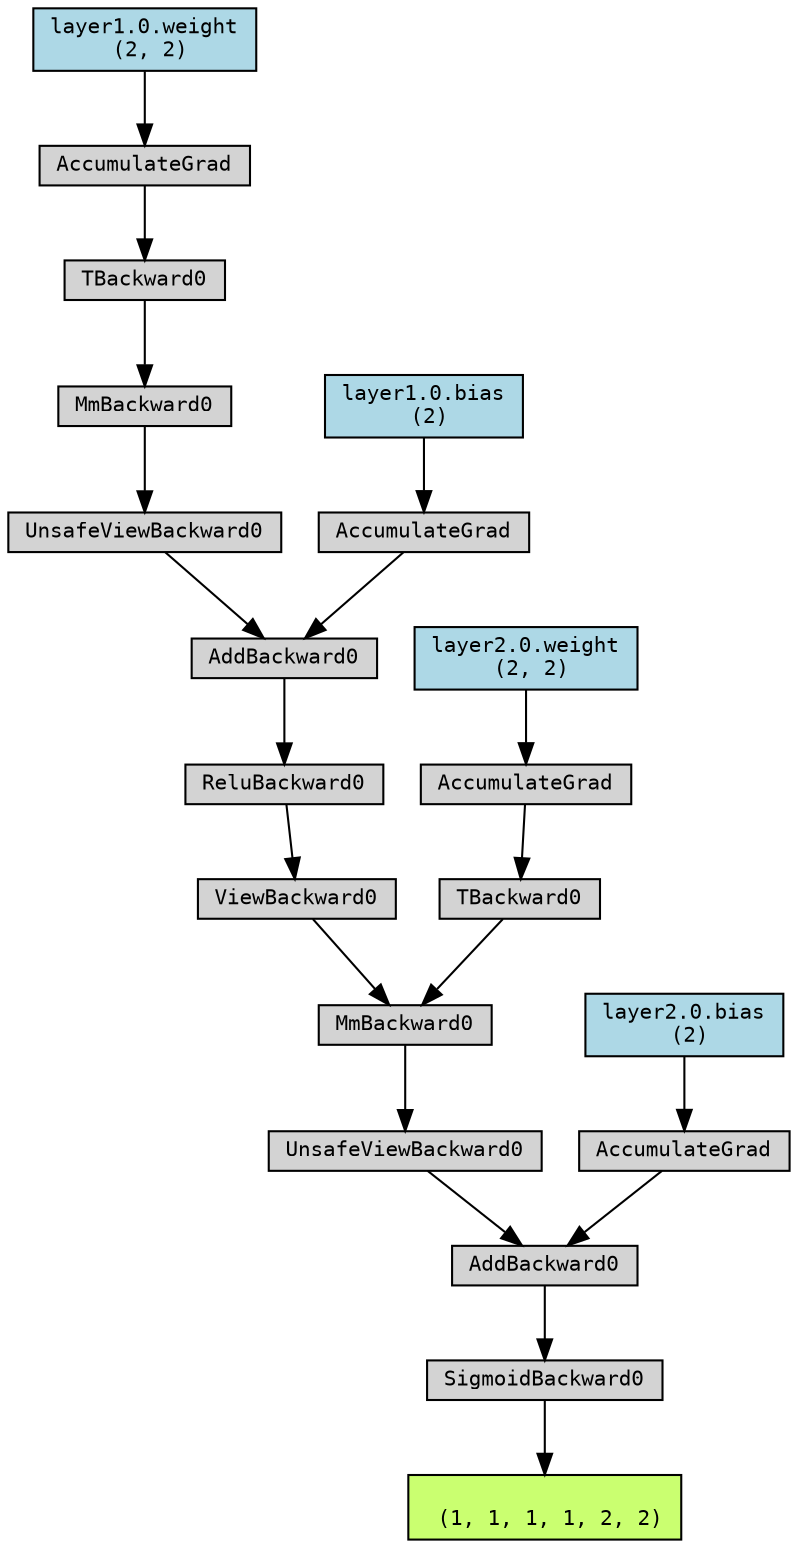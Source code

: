 digraph {
	graph [size="12,12"]
	node [align=left fontname=monospace fontsize=10 height=0.2 ranksep=0.1 shape=box style=filled]
	140415025810624 [label="
 (1, 1, 1, 1, 2, 2)" fillcolor=darkolivegreen1]
	140415025802400 [label=SigmoidBackward0]
	140415025801776 -> 140415025802400
	140415025801776 [label=AddBackward0]
	140415025802160 -> 140415025801776
	140415025802160 [label=UnsafeViewBackward0]
	140415025801680 -> 140415025802160
	140415025801680 [label=MmBackward0]
	140415025801200 -> 140415025801680
	140415025801200 [label=ViewBackward0]
	140415025801296 -> 140415025801200
	140415025801296 [label=ReluBackward0]
	140415025801536 -> 140415025801296
	140415025801536 [label=AddBackward0]
	140415025801152 -> 140415025801536
	140415025801152 [label=UnsafeViewBackward0]
	140415025800960 -> 140415025801152
	140415025800960 [label=MmBackward0]
	140415025800768 -> 140415025800960
	140415025800768 [label=TBackward0]
	140415025800672 -> 140415025800768
	140419065728352 [label="layer1.0.weight
 (2, 2)" fillcolor=lightblue]
	140419065728352 -> 140415025800672
	140415025800672 [label=AccumulateGrad]
	140415025800816 -> 140415025801536
	140419065728272 [label="layer1.0.bias
 (2)" fillcolor=lightblue]
	140419065728272 -> 140415025800816
	140415025800816 [label=AccumulateGrad]
	140415025801824 -> 140415025801680
	140415025801824 [label=TBackward0]
	140415025801584 -> 140415025801824
	140419065754864 [label="layer2.0.weight
 (2, 2)" fillcolor=lightblue]
	140419065754864 -> 140415025801584
	140415025801584 [label=AccumulateGrad]
	140415025801728 -> 140415025801776
	140415025808624 [label="layer2.0.bias
 (2)" fillcolor=lightblue]
	140415025808624 -> 140415025801728
	140415025801728 [label=AccumulateGrad]
	140415025802400 -> 140415025810624
}
